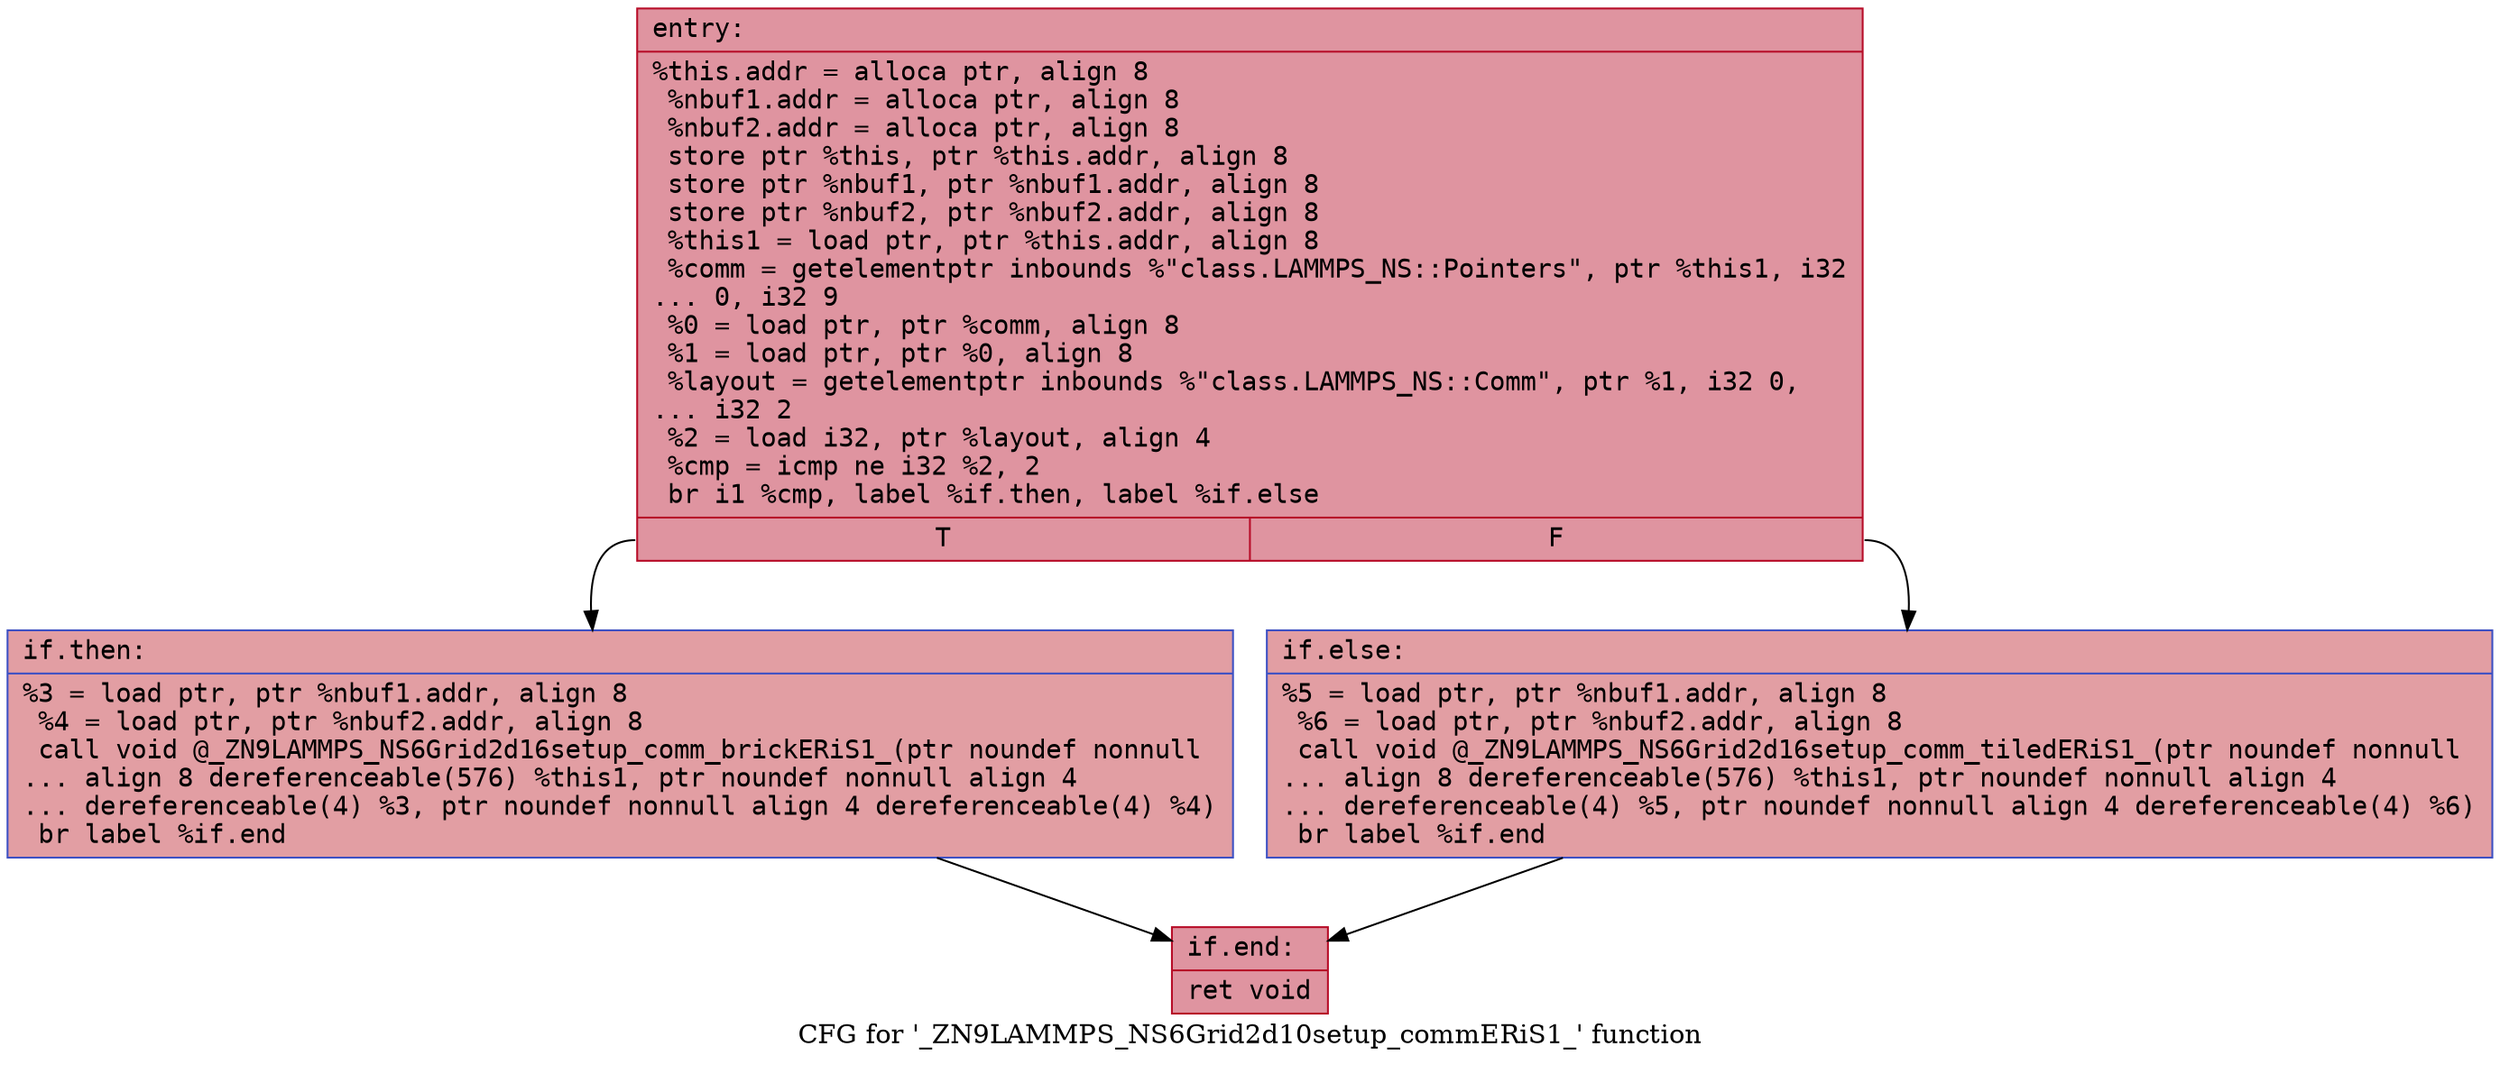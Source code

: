 digraph "CFG for '_ZN9LAMMPS_NS6Grid2d10setup_commERiS1_' function" {
	label="CFG for '_ZN9LAMMPS_NS6Grid2d10setup_commERiS1_' function";

	Node0x560f90df7130 [shape=record,color="#b70d28ff", style=filled, fillcolor="#b70d2870" fontname="Courier",label="{entry:\l|  %this.addr = alloca ptr, align 8\l  %nbuf1.addr = alloca ptr, align 8\l  %nbuf2.addr = alloca ptr, align 8\l  store ptr %this, ptr %this.addr, align 8\l  store ptr %nbuf1, ptr %nbuf1.addr, align 8\l  store ptr %nbuf2, ptr %nbuf2.addr, align 8\l  %this1 = load ptr, ptr %this.addr, align 8\l  %comm = getelementptr inbounds %\"class.LAMMPS_NS::Pointers\", ptr %this1, i32\l... 0, i32 9\l  %0 = load ptr, ptr %comm, align 8\l  %1 = load ptr, ptr %0, align 8\l  %layout = getelementptr inbounds %\"class.LAMMPS_NS::Comm\", ptr %1, i32 0,\l... i32 2\l  %2 = load i32, ptr %layout, align 4\l  %cmp = icmp ne i32 %2, 2\l  br i1 %cmp, label %if.then, label %if.else\l|{<s0>T|<s1>F}}"];
	Node0x560f90df7130:s0 -> Node0x560f90df7920[tooltip="entry -> if.then\nProbability 50.00%" ];
	Node0x560f90df7130:s1 -> Node0x560f90df7990[tooltip="entry -> if.else\nProbability 50.00%" ];
	Node0x560f90df7920 [shape=record,color="#3d50c3ff", style=filled, fillcolor="#be242e70" fontname="Courier",label="{if.then:\l|  %3 = load ptr, ptr %nbuf1.addr, align 8\l  %4 = load ptr, ptr %nbuf2.addr, align 8\l  call void @_ZN9LAMMPS_NS6Grid2d16setup_comm_brickERiS1_(ptr noundef nonnull\l... align 8 dereferenceable(576) %this1, ptr noundef nonnull align 4\l... dereferenceable(4) %3, ptr noundef nonnull align 4 dereferenceable(4) %4)\l  br label %if.end\l}"];
	Node0x560f90df7920 -> Node0x560f90df7f10[tooltip="if.then -> if.end\nProbability 100.00%" ];
	Node0x560f90df7990 [shape=record,color="#3d50c3ff", style=filled, fillcolor="#be242e70" fontname="Courier",label="{if.else:\l|  %5 = load ptr, ptr %nbuf1.addr, align 8\l  %6 = load ptr, ptr %nbuf2.addr, align 8\l  call void @_ZN9LAMMPS_NS6Grid2d16setup_comm_tiledERiS1_(ptr noundef nonnull\l... align 8 dereferenceable(576) %this1, ptr noundef nonnull align 4\l... dereferenceable(4) %5, ptr noundef nonnull align 4 dereferenceable(4) %6)\l  br label %if.end\l}"];
	Node0x560f90df7990 -> Node0x560f90df7f10[tooltip="if.else -> if.end\nProbability 100.00%" ];
	Node0x560f90df7f10 [shape=record,color="#b70d28ff", style=filled, fillcolor="#b70d2870" fontname="Courier",label="{if.end:\l|  ret void\l}"];
}
